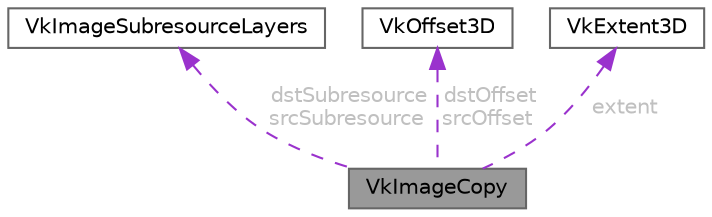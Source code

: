 digraph "VkImageCopy"
{
 // LATEX_PDF_SIZE
  bgcolor="transparent";
  edge [fontname=Helvetica,fontsize=10,labelfontname=Helvetica,labelfontsize=10];
  node [fontname=Helvetica,fontsize=10,shape=box,height=0.2,width=0.4];
  Node1 [id="Node000001",label="VkImageCopy",height=0.2,width=0.4,color="gray40", fillcolor="grey60", style="filled", fontcolor="black",tooltip=" "];
  Node2 -> Node1 [id="edge1_Node000001_Node000002",dir="back",color="darkorchid3",style="dashed",tooltip=" ",label=" dstSubresource\nsrcSubresource",fontcolor="grey" ];
  Node2 [id="Node000002",label="VkImageSubresourceLayers",height=0.2,width=0.4,color="gray40", fillcolor="white", style="filled",URL="$structVkImageSubresourceLayers.html",tooltip=" "];
  Node3 -> Node1 [id="edge2_Node000001_Node000003",dir="back",color="darkorchid3",style="dashed",tooltip=" ",label=" dstOffset\nsrcOffset",fontcolor="grey" ];
  Node3 [id="Node000003",label="VkOffset3D",height=0.2,width=0.4,color="gray40", fillcolor="white", style="filled",URL="$structVkOffset3D.html",tooltip=" "];
  Node4 -> Node1 [id="edge3_Node000001_Node000004",dir="back",color="darkorchid3",style="dashed",tooltip=" ",label=" extent",fontcolor="grey" ];
  Node4 [id="Node000004",label="VkExtent3D",height=0.2,width=0.4,color="gray40", fillcolor="white", style="filled",URL="$structVkExtent3D.html",tooltip=" "];
}
